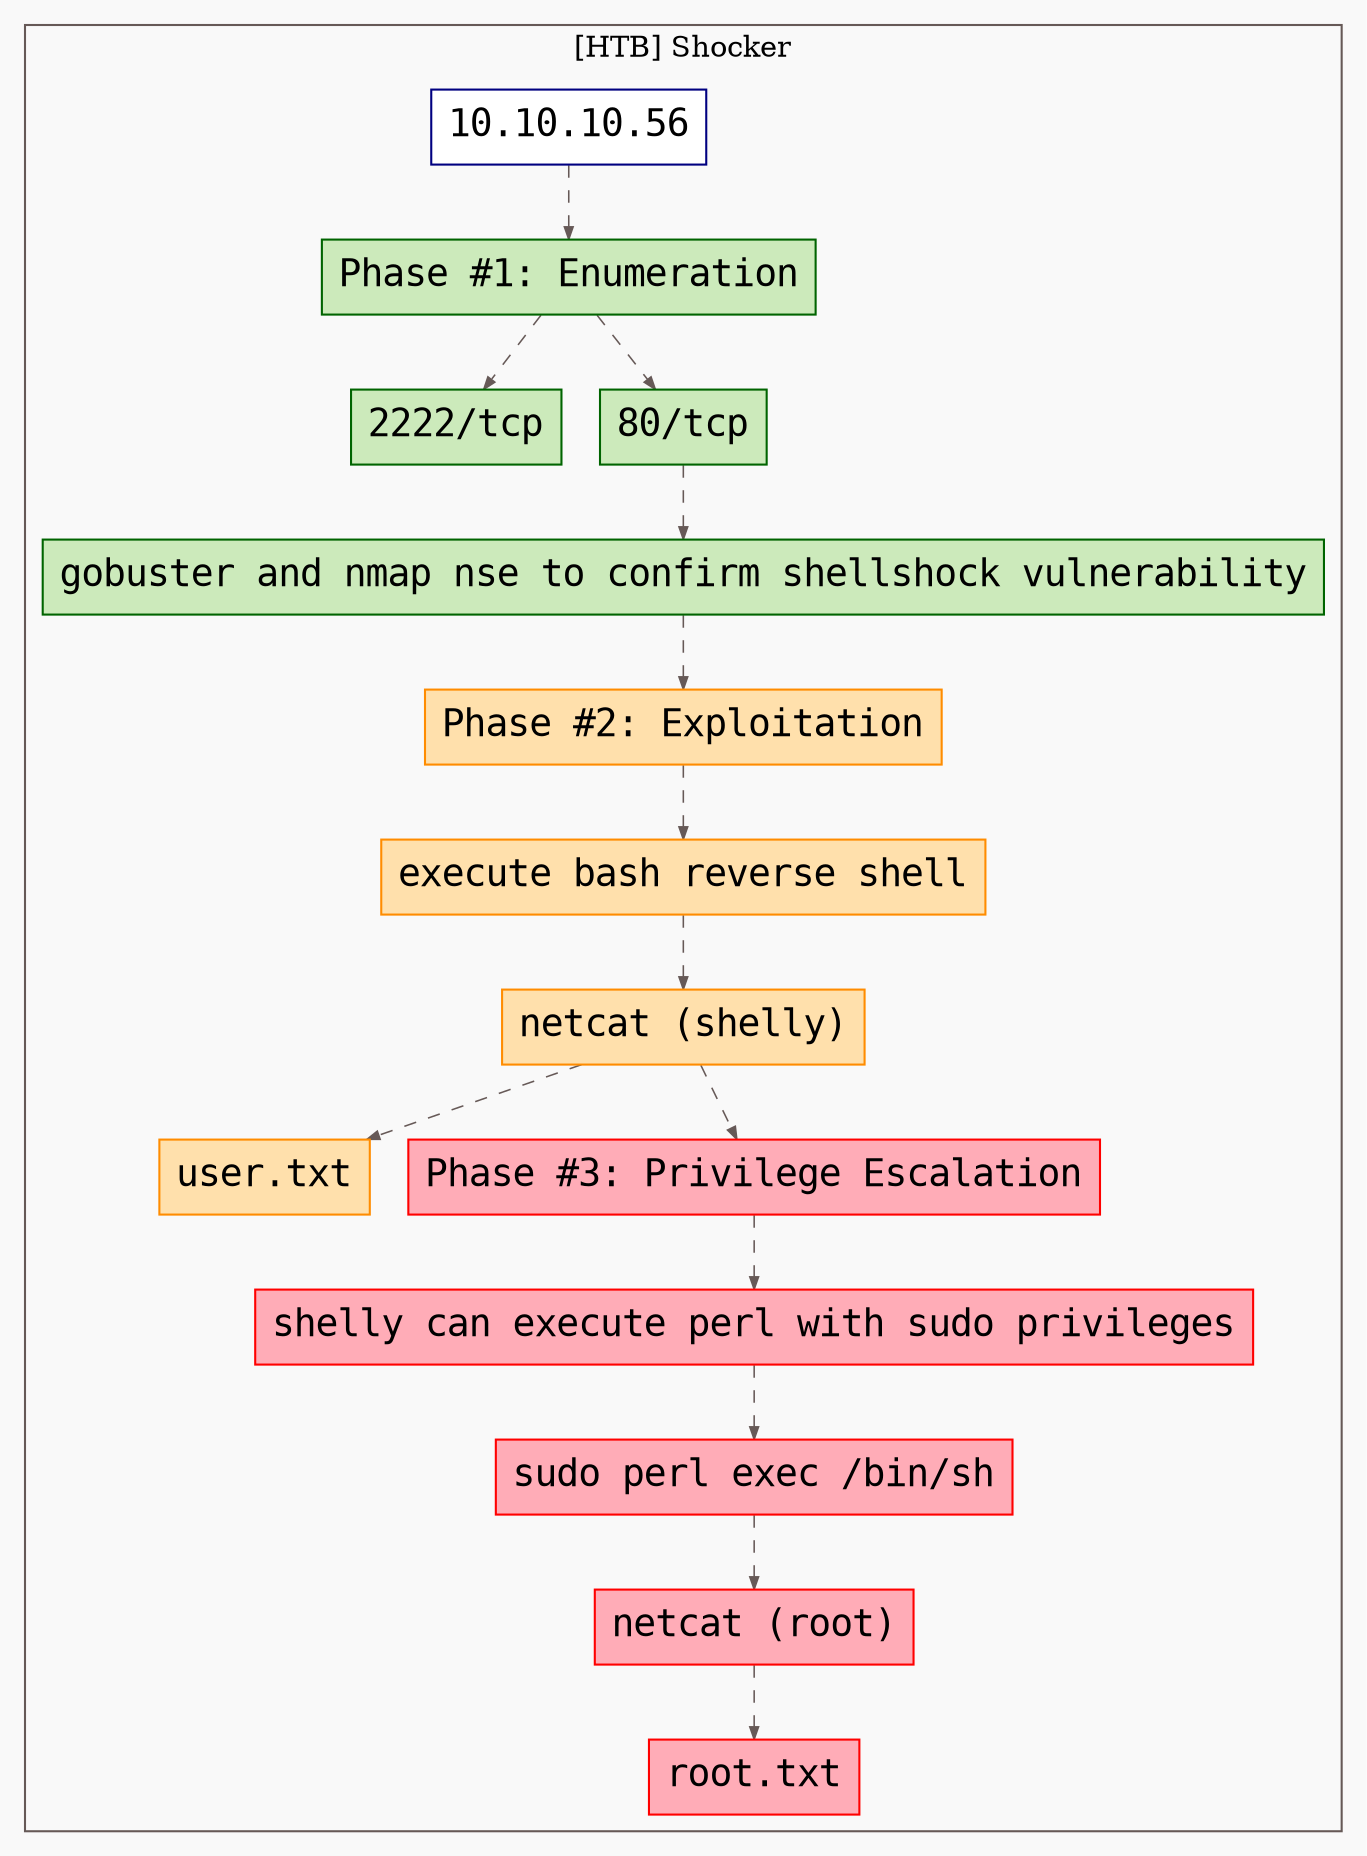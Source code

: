 digraph G {
  #rankdir=LR;
  nodesdictep=1.0; splines="line"; K=0.6; overlap=scale; fixedsize=true; resolution=72; bgcolor="#f9f9f9"; outputorder="edgesfirst";
  node [fontname="courier" fontsize=18 shape=box width=0.25 fillcolor="white" style="filled,solid"];
  edge [style=dashed color="#665957" penwidth=0.75 arrowsize=0.6];

  0[label="10.10.10.56" color="navyblue" fillcolor="#ffffff" tooltip="[HTB] Shocker"];
  10[label="sudo perl exec /bin/sh" color="red" fillcolor="#ffacb7" tooltip="Phase #3:Privilege Escalation"];
  11[label="netcat (root)" color="red" fillcolor="#ffacb7" tooltip="Phase #3:Privilege Escalation"];
  12[label="root.txt" color="red" fillcolor="#ffacb7" tooltip="Phase #3:Privilege Escalation"];
  13[label="2222/tcp" color="darkgreen" fillcolor="#cceabb" tooltip="Phase #1:Enumeration"];
  1[label="Phase #1: Enumeration" color="darkgreen" fillcolor="#cceabb" tooltip="Phase #1:Enumeration"];
  2[label="80/tcp" color="darkgreen" fillcolor="#cceabb" tooltip="Phase #1:Enumeration"];
  3[label="gobuster and nmap nse to confirm shellshock vulnerability" color="darkgreen" fillcolor="#cceabb" tooltip="Phase #1:Enumeration"];
  4[label="Phase #2: Exploitation" color="darkorange" fillcolor="#ffe0ac" tooltip="Phase #2:Exploitation"];
  5[label="execute bash reverse shell" color="darkorange" fillcolor="#ffe0ac" tooltip="Phase #2:Exploitation"];
  6[label="netcat (shelly)" color="darkorange" fillcolor="#ffe0ac" tooltip="Phase #2:Exploitation"];
  7[label="user.txt" color="darkorange" fillcolor="#ffe0ac" tooltip="Phase #2:Exploitation"];
  8[label="Phase #3: Privilege Escalation" color="red" fillcolor="#ffacb7" tooltip="Phase #3:Privilege Escalation"];
  9[label="shelly can execute perl with sudo privileges" color="red" fillcolor="#ffacb7" tooltip="Phase #3:Privilege Escalation"];

  subgraph cluster_0 {
    node [style="filled,solid"];
    label = "[HTB] Shocker";
    color = "#665957";
    0 -> 1 [color="#665957"];
    1 -> 13 [color="#665957"];
    1 -> 2 [color="#665957"];
    10 -> 11 [color="#665957"];
    11 -> 12 [color="#665957"];
    2 -> 3 [color="#665957"];
    3 -> 4 [color="#665957"];
    4 -> 5 [color="#665957"];
    5 -> 6 [color="#665957"];
    6 -> 7 [color="#665957"];
    6 -> 8 [color="#665957"];
    8 -> 9 [color="#665957"];
    9 -> 10 [color="#665957"];
  }
}
